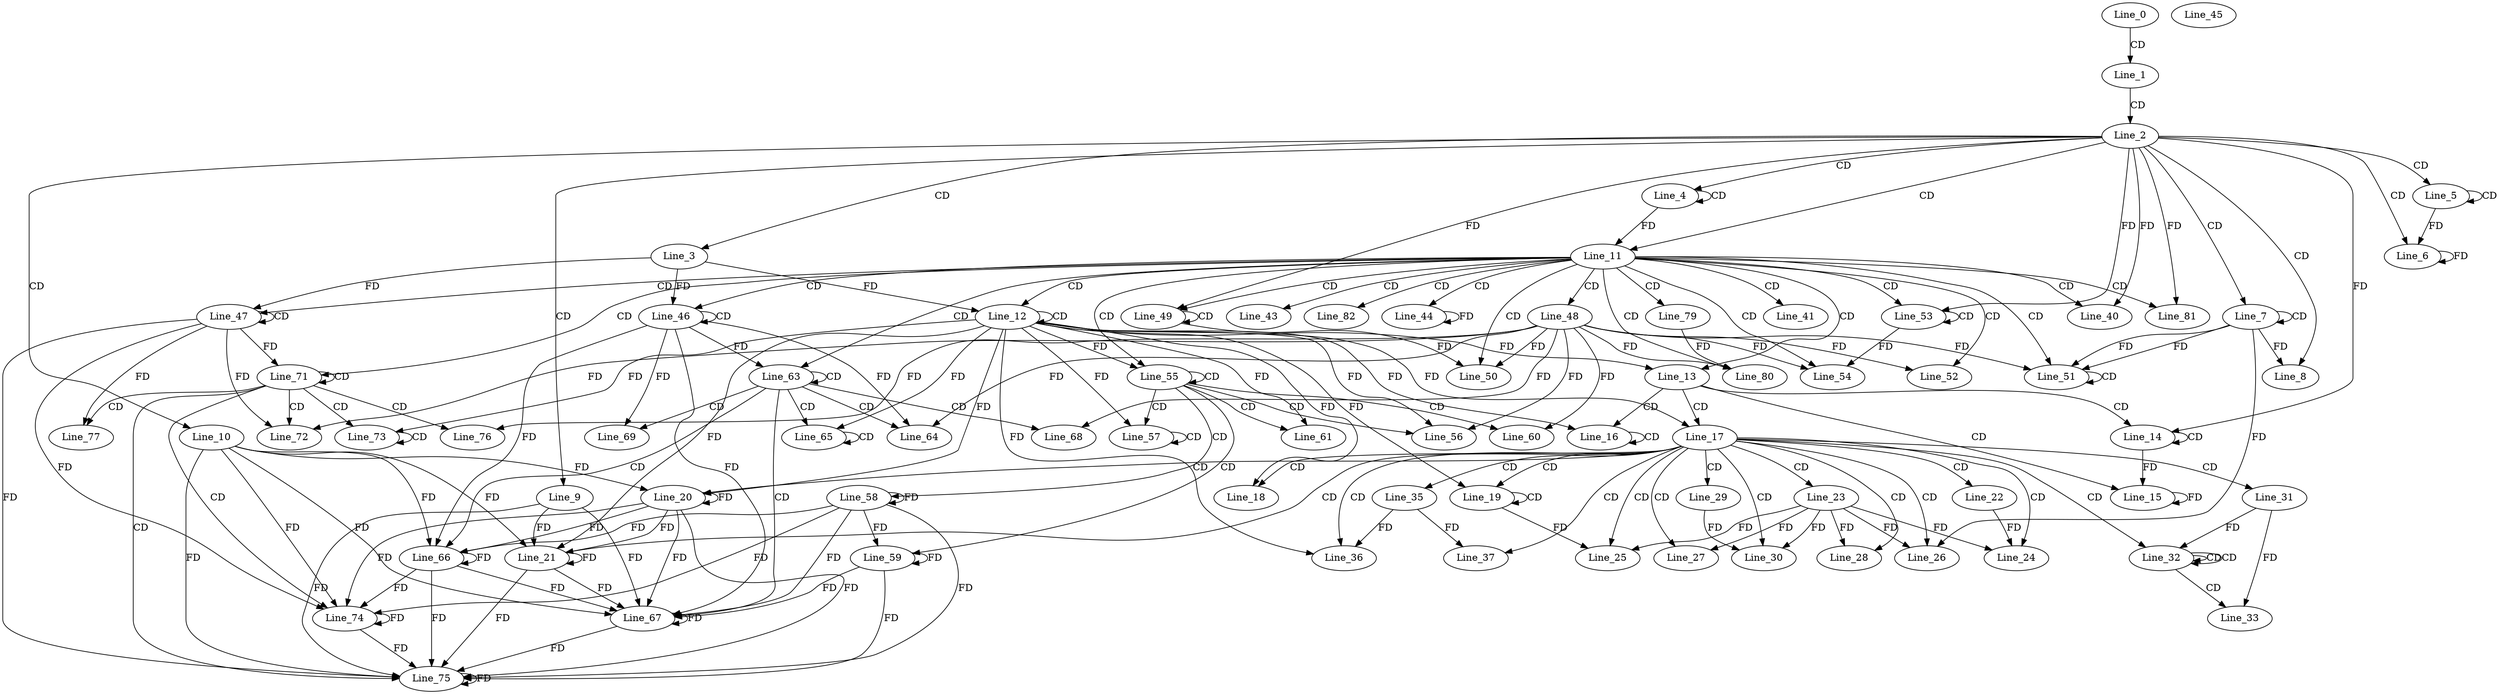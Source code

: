 digraph G {
  Line_0;
  Line_1;
  Line_2;
  Line_3;
  Line_4;
  Line_4;
  Line_5;
  Line_5;
  Line_6;
  Line_6;
  Line_7;
  Line_7;
  Line_8;
  Line_9;
  Line_10;
  Line_11;
  Line_12;
  Line_12;
  Line_13;
  Line_14;
  Line_14;
  Line_14;
  Line_15;
  Line_15;
  Line_15;
  Line_16;
  Line_16;
  Line_16;
  Line_17;
  Line_17;
  Line_18;
  Line_19;
  Line_19;
  Line_20;
  Line_20;
  Line_20;
  Line_21;
  Line_21;
  Line_21;
  Line_21;
  Line_22;
  Line_23;
  Line_24;
  Line_25;
  Line_26;
  Line_26;
  Line_27;
  Line_28;
  Line_29;
  Line_30;
  Line_31;
  Line_32;
  Line_32;
  Line_32;
  Line_33;
  Line_35;
  Line_36;
  Line_36;
  Line_37;
  Line_40;
  Line_41;
  Line_43;
  Line_43;
  Line_44;
  Line_44;
  Line_44;
  Line_45;
  Line_46;
  Line_46;
  Line_47;
  Line_47;
  Line_48;
  Line_49;
  Line_49;
  Line_50;
  Line_51;
  Line_51;
  Line_51;
  Line_52;
  Line_53;
  Line_53;
  Line_54;
  Line_54;
  Line_55;
  Line_55;
  Line_55;
  Line_55;
  Line_55;
  Line_56;
  Line_56;
  Line_57;
  Line_57;
  Line_57;
  Line_58;
  Line_58;
  Line_58;
  Line_59;
  Line_59;
  Line_59;
  Line_59;
  Line_60;
  Line_61;
  Line_61;
  Line_63;
  Line_63;
  Line_63;
  Line_63;
  Line_63;
  Line_64;
  Line_64;
  Line_65;
  Line_65;
  Line_65;
  Line_66;
  Line_66;
  Line_66;
  Line_67;
  Line_67;
  Line_67;
  Line_67;
  Line_68;
  Line_69;
  Line_69;
  Line_71;
  Line_71;
  Line_71;
  Line_71;
  Line_71;
  Line_72;
  Line_72;
  Line_73;
  Line_73;
  Line_73;
  Line_74;
  Line_74;
  Line_74;
  Line_75;
  Line_75;
  Line_75;
  Line_75;
  Line_76;
  Line_77;
  Line_77;
  Line_79;
  Line_80;
  Line_81;
  Line_82;
  Line_0 -> Line_1 [ label="CD" ];
  Line_1 -> Line_2 [ label="CD" ];
  Line_2 -> Line_3 [ label="CD" ];
  Line_2 -> Line_4 [ label="CD" ];
  Line_4 -> Line_4 [ label="CD" ];
  Line_2 -> Line_5 [ label="CD" ];
  Line_5 -> Line_5 [ label="CD" ];
  Line_2 -> Line_6 [ label="CD" ];
  Line_5 -> Line_6 [ label="FD" ];
  Line_6 -> Line_6 [ label="FD" ];
  Line_2 -> Line_7 [ label="CD" ];
  Line_7 -> Line_7 [ label="CD" ];
  Line_2 -> Line_8 [ label="CD" ];
  Line_7 -> Line_8 [ label="FD" ];
  Line_2 -> Line_9 [ label="CD" ];
  Line_2 -> Line_10 [ label="CD" ];
  Line_2 -> Line_11 [ label="CD" ];
  Line_4 -> Line_11 [ label="FD" ];
  Line_11 -> Line_12 [ label="CD" ];
  Line_12 -> Line_12 [ label="CD" ];
  Line_3 -> Line_12 [ label="FD" ];
  Line_11 -> Line_13 [ label="CD" ];
  Line_12 -> Line_13 [ label="FD" ];
  Line_13 -> Line_14 [ label="CD" ];
  Line_14 -> Line_14 [ label="CD" ];
  Line_2 -> Line_14 [ label="FD" ];
  Line_13 -> Line_15 [ label="CD" ];
  Line_14 -> Line_15 [ label="FD" ];
  Line_15 -> Line_15 [ label="FD" ];
  Line_13 -> Line_16 [ label="CD" ];
  Line_16 -> Line_16 [ label="CD" ];
  Line_12 -> Line_16 [ label="FD" ];
  Line_13 -> Line_17 [ label="CD" ];
  Line_12 -> Line_17 [ label="FD" ];
  Line_17 -> Line_18 [ label="CD" ];
  Line_12 -> Line_18 [ label="FD" ];
  Line_17 -> Line_19 [ label="CD" ];
  Line_19 -> Line_19 [ label="CD" ];
  Line_12 -> Line_19 [ label="FD" ];
  Line_17 -> Line_20 [ label="CD" ];
  Line_10 -> Line_20 [ label="FD" ];
  Line_20 -> Line_20 [ label="FD" ];
  Line_12 -> Line_20 [ label="FD" ];
  Line_17 -> Line_21 [ label="CD" ];
  Line_9 -> Line_21 [ label="FD" ];
  Line_21 -> Line_21 [ label="FD" ];
  Line_10 -> Line_21 [ label="FD" ];
  Line_20 -> Line_21 [ label="FD" ];
  Line_12 -> Line_21 [ label="FD" ];
  Line_17 -> Line_22 [ label="CD" ];
  Line_17 -> Line_23 [ label="CD" ];
  Line_17 -> Line_24 [ label="CD" ];
  Line_23 -> Line_24 [ label="FD" ];
  Line_22 -> Line_24 [ label="FD" ];
  Line_17 -> Line_25 [ label="CD" ];
  Line_23 -> Line_25 [ label="FD" ];
  Line_19 -> Line_25 [ label="FD" ];
  Line_17 -> Line_26 [ label="CD" ];
  Line_23 -> Line_26 [ label="FD" ];
  Line_7 -> Line_26 [ label="FD" ];
  Line_17 -> Line_27 [ label="CD" ];
  Line_23 -> Line_27 [ label="FD" ];
  Line_17 -> Line_28 [ label="CD" ];
  Line_23 -> Line_28 [ label="FD" ];
  Line_17 -> Line_29 [ label="CD" ];
  Line_17 -> Line_30 [ label="CD" ];
  Line_29 -> Line_30 [ label="FD" ];
  Line_23 -> Line_30 [ label="FD" ];
  Line_17 -> Line_31 [ label="CD" ];
  Line_17 -> Line_32 [ label="CD" ];
  Line_32 -> Line_32 [ label="CD" ];
  Line_32 -> Line_32 [ label="CD" ];
  Line_31 -> Line_32 [ label="FD" ];
  Line_32 -> Line_33 [ label="CD" ];
  Line_31 -> Line_33 [ label="FD" ];
  Line_17 -> Line_35 [ label="CD" ];
  Line_17 -> Line_36 [ label="CD" ];
  Line_35 -> Line_36 [ label="FD" ];
  Line_12 -> Line_36 [ label="FD" ];
  Line_17 -> Line_37 [ label="CD" ];
  Line_35 -> Line_37 [ label="FD" ];
  Line_11 -> Line_40 [ label="CD" ];
  Line_2 -> Line_40 [ label="FD" ];
  Line_11 -> Line_41 [ label="CD" ];
  Line_11 -> Line_43 [ label="CD" ];
  Line_11 -> Line_44 [ label="CD" ];
  Line_44 -> Line_44 [ label="FD" ];
  Line_11 -> Line_46 [ label="CD" ];
  Line_46 -> Line_46 [ label="CD" ];
  Line_3 -> Line_46 [ label="FD" ];
  Line_11 -> Line_47 [ label="CD" ];
  Line_47 -> Line_47 [ label="CD" ];
  Line_3 -> Line_47 [ label="FD" ];
  Line_11 -> Line_48 [ label="CD" ];
  Line_11 -> Line_49 [ label="CD" ];
  Line_49 -> Line_49 [ label="CD" ];
  Line_2 -> Line_49 [ label="FD" ];
  Line_11 -> Line_50 [ label="CD" ];
  Line_48 -> Line_50 [ label="FD" ];
  Line_49 -> Line_50 [ label="FD" ];
  Line_11 -> Line_51 [ label="CD" ];
  Line_7 -> Line_51 [ label="FD" ];
  Line_51 -> Line_51 [ label="CD" ];
  Line_48 -> Line_51 [ label="FD" ];
  Line_7 -> Line_51 [ label="FD" ];
  Line_11 -> Line_52 [ label="CD" ];
  Line_48 -> Line_52 [ label="FD" ];
  Line_11 -> Line_53 [ label="CD" ];
  Line_53 -> Line_53 [ label="CD" ];
  Line_2 -> Line_53 [ label="FD" ];
  Line_11 -> Line_54 [ label="CD" ];
  Line_48 -> Line_54 [ label="FD" ];
  Line_53 -> Line_54 [ label="FD" ];
  Line_11 -> Line_55 [ label="CD" ];
  Line_12 -> Line_55 [ label="FD" ];
  Line_55 -> Line_55 [ label="CD" ];
  Line_55 -> Line_56 [ label="CD" ];
  Line_48 -> Line_56 [ label="FD" ];
  Line_12 -> Line_56 [ label="FD" ];
  Line_55 -> Line_57 [ label="CD" ];
  Line_57 -> Line_57 [ label="CD" ];
  Line_12 -> Line_57 [ label="FD" ];
  Line_55 -> Line_58 [ label="CD" ];
  Line_58 -> Line_58 [ label="FD" ];
  Line_55 -> Line_59 [ label="CD" ];
  Line_59 -> Line_59 [ label="FD" ];
  Line_58 -> Line_59 [ label="FD" ];
  Line_55 -> Line_60 [ label="CD" ];
  Line_48 -> Line_60 [ label="FD" ];
  Line_55 -> Line_61 [ label="CD" ];
  Line_12 -> Line_61 [ label="FD" ];
  Line_11 -> Line_63 [ label="CD" ];
  Line_46 -> Line_63 [ label="FD" ];
  Line_63 -> Line_63 [ label="CD" ];
  Line_63 -> Line_64 [ label="CD" ];
  Line_48 -> Line_64 [ label="FD" ];
  Line_46 -> Line_64 [ label="FD" ];
  Line_63 -> Line_65 [ label="CD" ];
  Line_65 -> Line_65 [ label="CD" ];
  Line_12 -> Line_65 [ label="FD" ];
  Line_63 -> Line_66 [ label="CD" ];
  Line_10 -> Line_66 [ label="FD" ];
  Line_20 -> Line_66 [ label="FD" ];
  Line_58 -> Line_66 [ label="FD" ];
  Line_66 -> Line_66 [ label="FD" ];
  Line_46 -> Line_66 [ label="FD" ];
  Line_63 -> Line_67 [ label="CD" ];
  Line_9 -> Line_67 [ label="FD" ];
  Line_21 -> Line_67 [ label="FD" ];
  Line_59 -> Line_67 [ label="FD" ];
  Line_67 -> Line_67 [ label="FD" ];
  Line_10 -> Line_67 [ label="FD" ];
  Line_20 -> Line_67 [ label="FD" ];
  Line_58 -> Line_67 [ label="FD" ];
  Line_66 -> Line_67 [ label="FD" ];
  Line_46 -> Line_67 [ label="FD" ];
  Line_63 -> Line_68 [ label="CD" ];
  Line_48 -> Line_68 [ label="FD" ];
  Line_63 -> Line_69 [ label="CD" ];
  Line_46 -> Line_69 [ label="FD" ];
  Line_11 -> Line_71 [ label="CD" ];
  Line_47 -> Line_71 [ label="FD" ];
  Line_71 -> Line_71 [ label="CD" ];
  Line_71 -> Line_72 [ label="CD" ];
  Line_48 -> Line_72 [ label="FD" ];
  Line_47 -> Line_72 [ label="FD" ];
  Line_71 -> Line_73 [ label="CD" ];
  Line_73 -> Line_73 [ label="CD" ];
  Line_12 -> Line_73 [ label="FD" ];
  Line_71 -> Line_74 [ label="CD" ];
  Line_10 -> Line_74 [ label="FD" ];
  Line_20 -> Line_74 [ label="FD" ];
  Line_58 -> Line_74 [ label="FD" ];
  Line_66 -> Line_74 [ label="FD" ];
  Line_74 -> Line_74 [ label="FD" ];
  Line_47 -> Line_74 [ label="FD" ];
  Line_71 -> Line_75 [ label="CD" ];
  Line_9 -> Line_75 [ label="FD" ];
  Line_21 -> Line_75 [ label="FD" ];
  Line_59 -> Line_75 [ label="FD" ];
  Line_67 -> Line_75 [ label="FD" ];
  Line_75 -> Line_75 [ label="FD" ];
  Line_10 -> Line_75 [ label="FD" ];
  Line_20 -> Line_75 [ label="FD" ];
  Line_58 -> Line_75 [ label="FD" ];
  Line_66 -> Line_75 [ label="FD" ];
  Line_74 -> Line_75 [ label="FD" ];
  Line_47 -> Line_75 [ label="FD" ];
  Line_71 -> Line_76 [ label="CD" ];
  Line_48 -> Line_76 [ label="FD" ];
  Line_71 -> Line_77 [ label="CD" ];
  Line_47 -> Line_77 [ label="FD" ];
  Line_11 -> Line_79 [ label="CD" ];
  Line_11 -> Line_80 [ label="CD" ];
  Line_79 -> Line_80 [ label="FD" ];
  Line_48 -> Line_80 [ label="FD" ];
  Line_11 -> Line_81 [ label="CD" ];
  Line_2 -> Line_81 [ label="FD" ];
  Line_11 -> Line_82 [ label="CD" ];
}
